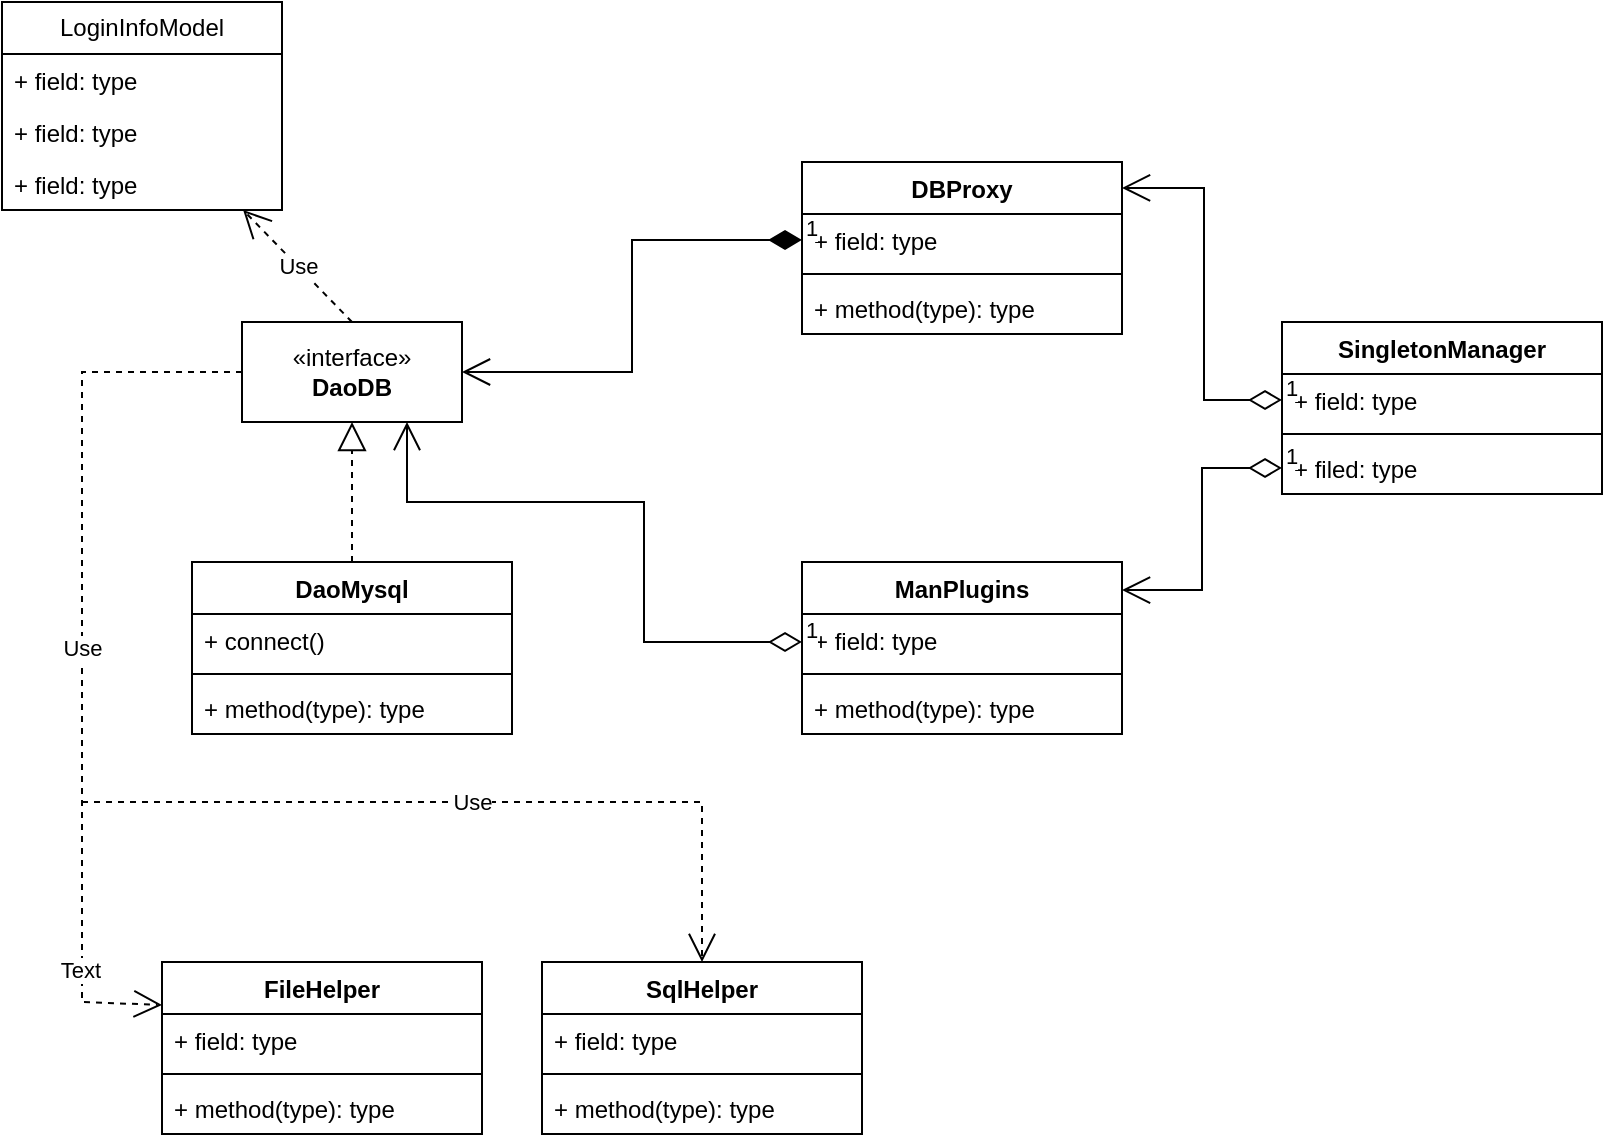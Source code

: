 <mxfile version="24.5.3" type="device">
  <diagram id="C5RBs43oDa-KdzZeNtuy" name="Page-1">
    <mxGraphModel dx="1012" dy="671" grid="1" gridSize="10" guides="1" tooltips="1" connect="1" arrows="1" fold="1" page="1" pageScale="1" pageWidth="827" pageHeight="1169" math="0" shadow="0">
      <root>
        <mxCell id="WIyWlLk6GJQsqaUBKTNV-0" />
        <mxCell id="WIyWlLk6GJQsqaUBKTNV-1" parent="WIyWlLk6GJQsqaUBKTNV-0" />
        <mxCell id="FUvRuDuSsmwuIbtHVV3T-0" value="«interface»&lt;br&gt;&lt;b&gt;DaoDB&lt;/b&gt;" style="html=1;whiteSpace=wrap;" vertex="1" parent="WIyWlLk6GJQsqaUBKTNV-1">
          <mxGeometry x="120" y="160" width="110" height="50" as="geometry" />
        </mxCell>
        <mxCell id="FUvRuDuSsmwuIbtHVV3T-1" value="DaoMysql" style="swimlane;fontStyle=1;align=center;verticalAlign=top;childLayout=stackLayout;horizontal=1;startSize=26;horizontalStack=0;resizeParent=1;resizeParentMax=0;resizeLast=0;collapsible=1;marginBottom=0;whiteSpace=wrap;html=1;" vertex="1" parent="WIyWlLk6GJQsqaUBKTNV-1">
          <mxGeometry x="95" y="280" width="160" height="86" as="geometry" />
        </mxCell>
        <mxCell id="FUvRuDuSsmwuIbtHVV3T-2" value="+ connect()&amp;nbsp;" style="text;strokeColor=none;fillColor=none;align=left;verticalAlign=top;spacingLeft=4;spacingRight=4;overflow=hidden;rotatable=0;points=[[0,0.5],[1,0.5]];portConstraint=eastwest;whiteSpace=wrap;html=1;" vertex="1" parent="FUvRuDuSsmwuIbtHVV3T-1">
          <mxGeometry y="26" width="160" height="26" as="geometry" />
        </mxCell>
        <mxCell id="FUvRuDuSsmwuIbtHVV3T-3" value="" style="line;strokeWidth=1;fillColor=none;align=left;verticalAlign=middle;spacingTop=-1;spacingLeft=3;spacingRight=3;rotatable=0;labelPosition=right;points=[];portConstraint=eastwest;strokeColor=inherit;" vertex="1" parent="FUvRuDuSsmwuIbtHVV3T-1">
          <mxGeometry y="52" width="160" height="8" as="geometry" />
        </mxCell>
        <mxCell id="FUvRuDuSsmwuIbtHVV3T-4" value="+ method(type): type" style="text;strokeColor=none;fillColor=none;align=left;verticalAlign=top;spacingLeft=4;spacingRight=4;overflow=hidden;rotatable=0;points=[[0,0.5],[1,0.5]];portConstraint=eastwest;whiteSpace=wrap;html=1;" vertex="1" parent="FUvRuDuSsmwuIbtHVV3T-1">
          <mxGeometry y="60" width="160" height="26" as="geometry" />
        </mxCell>
        <mxCell id="FUvRuDuSsmwuIbtHVV3T-6" value="" style="endArrow=block;dashed=1;endFill=0;endSize=12;html=1;rounded=0;entryX=0.5;entryY=1;entryDx=0;entryDy=0;exitX=0.5;exitY=0;exitDx=0;exitDy=0;" edge="1" parent="WIyWlLk6GJQsqaUBKTNV-1" source="FUvRuDuSsmwuIbtHVV3T-1" target="FUvRuDuSsmwuIbtHVV3T-0">
          <mxGeometry width="160" relative="1" as="geometry">
            <mxPoint x="120" y="390" as="sourcePoint" />
            <mxPoint x="-20" y="390" as="targetPoint" />
          </mxGeometry>
        </mxCell>
        <mxCell id="FUvRuDuSsmwuIbtHVV3T-7" value="LoginInfoModel" style="swimlane;fontStyle=0;childLayout=stackLayout;horizontal=1;startSize=26;fillColor=none;horizontalStack=0;resizeParent=1;resizeParentMax=0;resizeLast=0;collapsible=1;marginBottom=0;whiteSpace=wrap;html=1;" vertex="1" parent="WIyWlLk6GJQsqaUBKTNV-1">
          <mxGeometry width="140" height="104" as="geometry" />
        </mxCell>
        <mxCell id="FUvRuDuSsmwuIbtHVV3T-8" value="+ field: type" style="text;strokeColor=none;fillColor=none;align=left;verticalAlign=top;spacingLeft=4;spacingRight=4;overflow=hidden;rotatable=0;points=[[0,0.5],[1,0.5]];portConstraint=eastwest;whiteSpace=wrap;html=1;" vertex="1" parent="FUvRuDuSsmwuIbtHVV3T-7">
          <mxGeometry y="26" width="140" height="26" as="geometry" />
        </mxCell>
        <mxCell id="FUvRuDuSsmwuIbtHVV3T-9" value="+ field: type" style="text;strokeColor=none;fillColor=none;align=left;verticalAlign=top;spacingLeft=4;spacingRight=4;overflow=hidden;rotatable=0;points=[[0,0.5],[1,0.5]];portConstraint=eastwest;whiteSpace=wrap;html=1;" vertex="1" parent="FUvRuDuSsmwuIbtHVV3T-7">
          <mxGeometry y="52" width="140" height="26" as="geometry" />
        </mxCell>
        <mxCell id="FUvRuDuSsmwuIbtHVV3T-10" value="+ field: type" style="text;strokeColor=none;fillColor=none;align=left;verticalAlign=top;spacingLeft=4;spacingRight=4;overflow=hidden;rotatable=0;points=[[0,0.5],[1,0.5]];portConstraint=eastwest;whiteSpace=wrap;html=1;" vertex="1" parent="FUvRuDuSsmwuIbtHVV3T-7">
          <mxGeometry y="78" width="140" height="26" as="geometry" />
        </mxCell>
        <mxCell id="FUvRuDuSsmwuIbtHVV3T-11" value="Use" style="endArrow=open;endSize=12;dashed=1;html=1;rounded=0;exitX=0.5;exitY=0;exitDx=0;exitDy=0;" edge="1" parent="WIyWlLk6GJQsqaUBKTNV-1" source="FUvRuDuSsmwuIbtHVV3T-0" target="FUvRuDuSsmwuIbtHVV3T-7">
          <mxGeometry width="160" relative="1" as="geometry">
            <mxPoint x="230" y="120" as="sourcePoint" />
            <mxPoint x="390" y="120" as="targetPoint" />
          </mxGeometry>
        </mxCell>
        <mxCell id="FUvRuDuSsmwuIbtHVV3T-12" value="DBProxy" style="swimlane;fontStyle=1;align=center;verticalAlign=top;childLayout=stackLayout;horizontal=1;startSize=26;horizontalStack=0;resizeParent=1;resizeParentMax=0;resizeLast=0;collapsible=1;marginBottom=0;whiteSpace=wrap;html=1;" vertex="1" parent="WIyWlLk6GJQsqaUBKTNV-1">
          <mxGeometry x="400" y="80" width="160" height="86" as="geometry" />
        </mxCell>
        <mxCell id="FUvRuDuSsmwuIbtHVV3T-13" value="+ field: type" style="text;strokeColor=none;fillColor=none;align=left;verticalAlign=top;spacingLeft=4;spacingRight=4;overflow=hidden;rotatable=0;points=[[0,0.5],[1,0.5]];portConstraint=eastwest;whiteSpace=wrap;html=1;" vertex="1" parent="FUvRuDuSsmwuIbtHVV3T-12">
          <mxGeometry y="26" width="160" height="26" as="geometry" />
        </mxCell>
        <mxCell id="FUvRuDuSsmwuIbtHVV3T-14" value="" style="line;strokeWidth=1;fillColor=none;align=left;verticalAlign=middle;spacingTop=-1;spacingLeft=3;spacingRight=3;rotatable=0;labelPosition=right;points=[];portConstraint=eastwest;strokeColor=inherit;" vertex="1" parent="FUvRuDuSsmwuIbtHVV3T-12">
          <mxGeometry y="52" width="160" height="8" as="geometry" />
        </mxCell>
        <mxCell id="FUvRuDuSsmwuIbtHVV3T-15" value="+ method(type): type" style="text;strokeColor=none;fillColor=none;align=left;verticalAlign=top;spacingLeft=4;spacingRight=4;overflow=hidden;rotatable=0;points=[[0,0.5],[1,0.5]];portConstraint=eastwest;whiteSpace=wrap;html=1;" vertex="1" parent="FUvRuDuSsmwuIbtHVV3T-12">
          <mxGeometry y="60" width="160" height="26" as="geometry" />
        </mxCell>
        <mxCell id="FUvRuDuSsmwuIbtHVV3T-16" value="1" style="endArrow=open;html=1;endSize=12;startArrow=diamondThin;startSize=14;startFill=1;edgeStyle=orthogonalEdgeStyle;align=left;verticalAlign=bottom;rounded=0;entryX=1;entryY=0.5;entryDx=0;entryDy=0;exitX=0;exitY=0.5;exitDx=0;exitDy=0;" edge="1" parent="WIyWlLk6GJQsqaUBKTNV-1" source="FUvRuDuSsmwuIbtHVV3T-13" target="FUvRuDuSsmwuIbtHVV3T-0">
          <mxGeometry x="-1" y="3" relative="1" as="geometry">
            <mxPoint x="390" y="120" as="sourcePoint" />
            <mxPoint x="490" y="250" as="targetPoint" />
          </mxGeometry>
        </mxCell>
        <mxCell id="FUvRuDuSsmwuIbtHVV3T-17" value="ManPlugins&lt;div&gt;&lt;br&gt;&lt;/div&gt;" style="swimlane;fontStyle=1;align=center;verticalAlign=top;childLayout=stackLayout;horizontal=1;startSize=26;horizontalStack=0;resizeParent=1;resizeParentMax=0;resizeLast=0;collapsible=1;marginBottom=0;whiteSpace=wrap;html=1;" vertex="1" parent="WIyWlLk6GJQsqaUBKTNV-1">
          <mxGeometry x="400" y="280" width="160" height="86" as="geometry" />
        </mxCell>
        <mxCell id="FUvRuDuSsmwuIbtHVV3T-18" value="+ field: type" style="text;strokeColor=none;fillColor=none;align=left;verticalAlign=top;spacingLeft=4;spacingRight=4;overflow=hidden;rotatable=0;points=[[0,0.5],[1,0.5]];portConstraint=eastwest;whiteSpace=wrap;html=1;" vertex="1" parent="FUvRuDuSsmwuIbtHVV3T-17">
          <mxGeometry y="26" width="160" height="26" as="geometry" />
        </mxCell>
        <mxCell id="FUvRuDuSsmwuIbtHVV3T-19" value="" style="line;strokeWidth=1;fillColor=none;align=left;verticalAlign=middle;spacingTop=-1;spacingLeft=3;spacingRight=3;rotatable=0;labelPosition=right;points=[];portConstraint=eastwest;strokeColor=inherit;" vertex="1" parent="FUvRuDuSsmwuIbtHVV3T-17">
          <mxGeometry y="52" width="160" height="8" as="geometry" />
        </mxCell>
        <mxCell id="FUvRuDuSsmwuIbtHVV3T-20" value="+ method(type): type" style="text;strokeColor=none;fillColor=none;align=left;verticalAlign=top;spacingLeft=4;spacingRight=4;overflow=hidden;rotatable=0;points=[[0,0.5],[1,0.5]];portConstraint=eastwest;whiteSpace=wrap;html=1;" vertex="1" parent="FUvRuDuSsmwuIbtHVV3T-17">
          <mxGeometry y="60" width="160" height="26" as="geometry" />
        </mxCell>
        <mxCell id="FUvRuDuSsmwuIbtHVV3T-21" value="1" style="endArrow=open;html=1;endSize=12;startArrow=diamondThin;startSize=14;startFill=0;edgeStyle=orthogonalEdgeStyle;align=left;verticalAlign=bottom;rounded=0;entryX=0.75;entryY=1;entryDx=0;entryDy=0;" edge="1" parent="WIyWlLk6GJQsqaUBKTNV-1" source="FUvRuDuSsmwuIbtHVV3T-18" target="FUvRuDuSsmwuIbtHVV3T-0">
          <mxGeometry x="-1" y="3" relative="1" as="geometry">
            <mxPoint x="390" y="320" as="sourcePoint" />
            <mxPoint x="230" y="210" as="targetPoint" />
            <Array as="points">
              <mxPoint x="321" y="320" />
              <mxPoint x="321" y="250" />
              <mxPoint x="203" y="250" />
            </Array>
          </mxGeometry>
        </mxCell>
        <mxCell id="FUvRuDuSsmwuIbtHVV3T-22" value="SingletonManager&lt;div&gt;&lt;br&gt;&lt;/div&gt;" style="swimlane;fontStyle=1;align=center;verticalAlign=top;childLayout=stackLayout;horizontal=1;startSize=26;horizontalStack=0;resizeParent=1;resizeParentMax=0;resizeLast=0;collapsible=1;marginBottom=0;whiteSpace=wrap;html=1;" vertex="1" parent="WIyWlLk6GJQsqaUBKTNV-1">
          <mxGeometry x="640" y="160" width="160" height="86" as="geometry" />
        </mxCell>
        <mxCell id="FUvRuDuSsmwuIbtHVV3T-23" value="+ field: type" style="text;strokeColor=none;fillColor=none;align=left;verticalAlign=top;spacingLeft=4;spacingRight=4;overflow=hidden;rotatable=0;points=[[0,0.5],[1,0.5]];portConstraint=eastwest;whiteSpace=wrap;html=1;" vertex="1" parent="FUvRuDuSsmwuIbtHVV3T-22">
          <mxGeometry y="26" width="160" height="26" as="geometry" />
        </mxCell>
        <mxCell id="FUvRuDuSsmwuIbtHVV3T-24" value="" style="line;strokeWidth=1;fillColor=none;align=left;verticalAlign=middle;spacingTop=-1;spacingLeft=3;spacingRight=3;rotatable=0;labelPosition=right;points=[];portConstraint=eastwest;strokeColor=inherit;" vertex="1" parent="FUvRuDuSsmwuIbtHVV3T-22">
          <mxGeometry y="52" width="160" height="8" as="geometry" />
        </mxCell>
        <mxCell id="FUvRuDuSsmwuIbtHVV3T-25" value="+ filed: type" style="text;strokeColor=none;fillColor=none;align=left;verticalAlign=top;spacingLeft=4;spacingRight=4;overflow=hidden;rotatable=0;points=[[0,0.5],[1,0.5]];portConstraint=eastwest;whiteSpace=wrap;html=1;" vertex="1" parent="FUvRuDuSsmwuIbtHVV3T-22">
          <mxGeometry y="60" width="160" height="26" as="geometry" />
        </mxCell>
        <mxCell id="FUvRuDuSsmwuIbtHVV3T-26" value="1" style="endArrow=open;html=1;endSize=12;startArrow=diamondThin;startSize=14;startFill=0;edgeStyle=orthogonalEdgeStyle;align=left;verticalAlign=bottom;rounded=0;entryX=1;entryY=0.151;entryDx=0;entryDy=0;entryPerimeter=0;exitX=0;exitY=0.5;exitDx=0;exitDy=0;" edge="1" parent="WIyWlLk6GJQsqaUBKTNV-1" source="FUvRuDuSsmwuIbtHVV3T-23" target="FUvRuDuSsmwuIbtHVV3T-12">
          <mxGeometry x="-1" y="3" relative="1" as="geometry">
            <mxPoint x="630" y="200" as="sourcePoint" />
            <mxPoint x="600" y="80" as="targetPoint" />
            <Array as="points">
              <mxPoint x="601" y="199" />
              <mxPoint x="601" y="93" />
            </Array>
          </mxGeometry>
        </mxCell>
        <mxCell id="FUvRuDuSsmwuIbtHVV3T-27" value="1" style="endArrow=open;html=1;endSize=12;startArrow=diamondThin;startSize=14;startFill=0;edgeStyle=orthogonalEdgeStyle;align=left;verticalAlign=bottom;rounded=0;entryX=1;entryY=0.163;entryDx=0;entryDy=0;entryPerimeter=0;exitX=0;exitY=0.5;exitDx=0;exitDy=0;" edge="1" parent="WIyWlLk6GJQsqaUBKTNV-1" source="FUvRuDuSsmwuIbtHVV3T-25" target="FUvRuDuSsmwuIbtHVV3T-17">
          <mxGeometry x="-1" y="3" relative="1" as="geometry">
            <mxPoint x="600" y="270" as="sourcePoint" />
            <mxPoint x="780" y="330" as="targetPoint" />
          </mxGeometry>
        </mxCell>
        <mxCell id="FUvRuDuSsmwuIbtHVV3T-28" value="FileHelper" style="swimlane;fontStyle=1;align=center;verticalAlign=top;childLayout=stackLayout;horizontal=1;startSize=26;horizontalStack=0;resizeParent=1;resizeParentMax=0;resizeLast=0;collapsible=1;marginBottom=0;whiteSpace=wrap;html=1;" vertex="1" parent="WIyWlLk6GJQsqaUBKTNV-1">
          <mxGeometry x="80" y="480" width="160" height="86" as="geometry" />
        </mxCell>
        <mxCell id="FUvRuDuSsmwuIbtHVV3T-29" value="+ field: type" style="text;strokeColor=none;fillColor=none;align=left;verticalAlign=top;spacingLeft=4;spacingRight=4;overflow=hidden;rotatable=0;points=[[0,0.5],[1,0.5]];portConstraint=eastwest;whiteSpace=wrap;html=1;" vertex="1" parent="FUvRuDuSsmwuIbtHVV3T-28">
          <mxGeometry y="26" width="160" height="26" as="geometry" />
        </mxCell>
        <mxCell id="FUvRuDuSsmwuIbtHVV3T-30" value="" style="line;strokeWidth=1;fillColor=none;align=left;verticalAlign=middle;spacingTop=-1;spacingLeft=3;spacingRight=3;rotatable=0;labelPosition=right;points=[];portConstraint=eastwest;strokeColor=inherit;" vertex="1" parent="FUvRuDuSsmwuIbtHVV3T-28">
          <mxGeometry y="52" width="160" height="8" as="geometry" />
        </mxCell>
        <mxCell id="FUvRuDuSsmwuIbtHVV3T-31" value="+ method(type): type" style="text;strokeColor=none;fillColor=none;align=left;verticalAlign=top;spacingLeft=4;spacingRight=4;overflow=hidden;rotatable=0;points=[[0,0.5],[1,0.5]];portConstraint=eastwest;whiteSpace=wrap;html=1;" vertex="1" parent="FUvRuDuSsmwuIbtHVV3T-28">
          <mxGeometry y="60" width="160" height="26" as="geometry" />
        </mxCell>
        <mxCell id="FUvRuDuSsmwuIbtHVV3T-33" value="SqlHelper" style="swimlane;fontStyle=1;align=center;verticalAlign=top;childLayout=stackLayout;horizontal=1;startSize=26;horizontalStack=0;resizeParent=1;resizeParentMax=0;resizeLast=0;collapsible=1;marginBottom=0;whiteSpace=wrap;html=1;" vertex="1" parent="WIyWlLk6GJQsqaUBKTNV-1">
          <mxGeometry x="270" y="480" width="160" height="86" as="geometry" />
        </mxCell>
        <mxCell id="FUvRuDuSsmwuIbtHVV3T-34" value="+ field: type" style="text;strokeColor=none;fillColor=none;align=left;verticalAlign=top;spacingLeft=4;spacingRight=4;overflow=hidden;rotatable=0;points=[[0,0.5],[1,0.5]];portConstraint=eastwest;whiteSpace=wrap;html=1;" vertex="1" parent="FUvRuDuSsmwuIbtHVV3T-33">
          <mxGeometry y="26" width="160" height="26" as="geometry" />
        </mxCell>
        <mxCell id="FUvRuDuSsmwuIbtHVV3T-35" value="" style="line;strokeWidth=1;fillColor=none;align=left;verticalAlign=middle;spacingTop=-1;spacingLeft=3;spacingRight=3;rotatable=0;labelPosition=right;points=[];portConstraint=eastwest;strokeColor=inherit;" vertex="1" parent="FUvRuDuSsmwuIbtHVV3T-33">
          <mxGeometry y="52" width="160" height="8" as="geometry" />
        </mxCell>
        <mxCell id="FUvRuDuSsmwuIbtHVV3T-36" value="+ method(type): type" style="text;strokeColor=none;fillColor=none;align=left;verticalAlign=top;spacingLeft=4;spacingRight=4;overflow=hidden;rotatable=0;points=[[0,0.5],[1,0.5]];portConstraint=eastwest;whiteSpace=wrap;html=1;" vertex="1" parent="FUvRuDuSsmwuIbtHVV3T-33">
          <mxGeometry y="60" width="160" height="26" as="geometry" />
        </mxCell>
        <mxCell id="FUvRuDuSsmwuIbtHVV3T-37" value="Use" style="endArrow=open;endSize=12;dashed=1;html=1;rounded=0;exitX=0;exitY=0.5;exitDx=0;exitDy=0;entryX=0;entryY=0.25;entryDx=0;entryDy=0;" edge="1" parent="WIyWlLk6GJQsqaUBKTNV-1" source="FUvRuDuSsmwuIbtHVV3T-0" target="FUvRuDuSsmwuIbtHVV3T-28">
          <mxGeometry width="160" relative="1" as="geometry">
            <mxPoint x="110" y="410" as="sourcePoint" />
            <mxPoint x="40" y="530" as="targetPoint" />
            <Array as="points">
              <mxPoint x="40" y="185" />
              <mxPoint x="40" y="500" />
            </Array>
          </mxGeometry>
        </mxCell>
        <mxCell id="FUvRuDuSsmwuIbtHVV3T-38" value="Text" style="edgeLabel;html=1;align=center;verticalAlign=middle;resizable=0;points=[];" vertex="1" connectable="0" parent="FUvRuDuSsmwuIbtHVV3T-37">
          <mxGeometry x="0.743" y="-1" relative="1" as="geometry">
            <mxPoint as="offset" />
          </mxGeometry>
        </mxCell>
        <mxCell id="FUvRuDuSsmwuIbtHVV3T-40" value="Use" style="endArrow=open;endSize=12;dashed=1;html=1;rounded=0;entryX=0.5;entryY=0;entryDx=0;entryDy=0;" edge="1" parent="WIyWlLk6GJQsqaUBKTNV-1" target="FUvRuDuSsmwuIbtHVV3T-33">
          <mxGeometry width="160" relative="1" as="geometry">
            <mxPoint x="40" y="400" as="sourcePoint" />
            <mxPoint x="360" y="400" as="targetPoint" />
            <Array as="points">
              <mxPoint x="350" y="400" />
            </Array>
          </mxGeometry>
        </mxCell>
      </root>
    </mxGraphModel>
  </diagram>
</mxfile>
